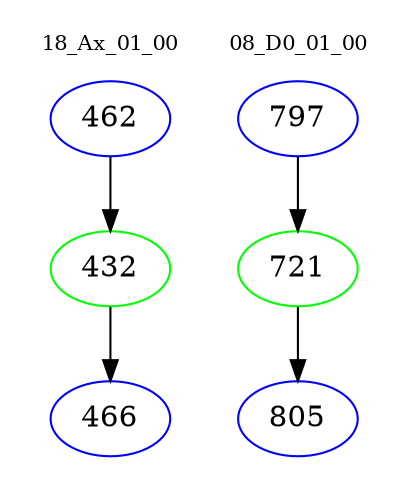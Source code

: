 digraph{
subgraph cluster_0 {
color = white
label = "18_Ax_01_00";
fontsize=10;
T0_462 [label="462", color="blue"]
T0_462 -> T0_432 [color="black"]
T0_432 [label="432", color="green"]
T0_432 -> T0_466 [color="black"]
T0_466 [label="466", color="blue"]
}
subgraph cluster_1 {
color = white
label = "08_D0_01_00";
fontsize=10;
T1_797 [label="797", color="blue"]
T1_797 -> T1_721 [color="black"]
T1_721 [label="721", color="green"]
T1_721 -> T1_805 [color="black"]
T1_805 [label="805", color="blue"]
}
}
